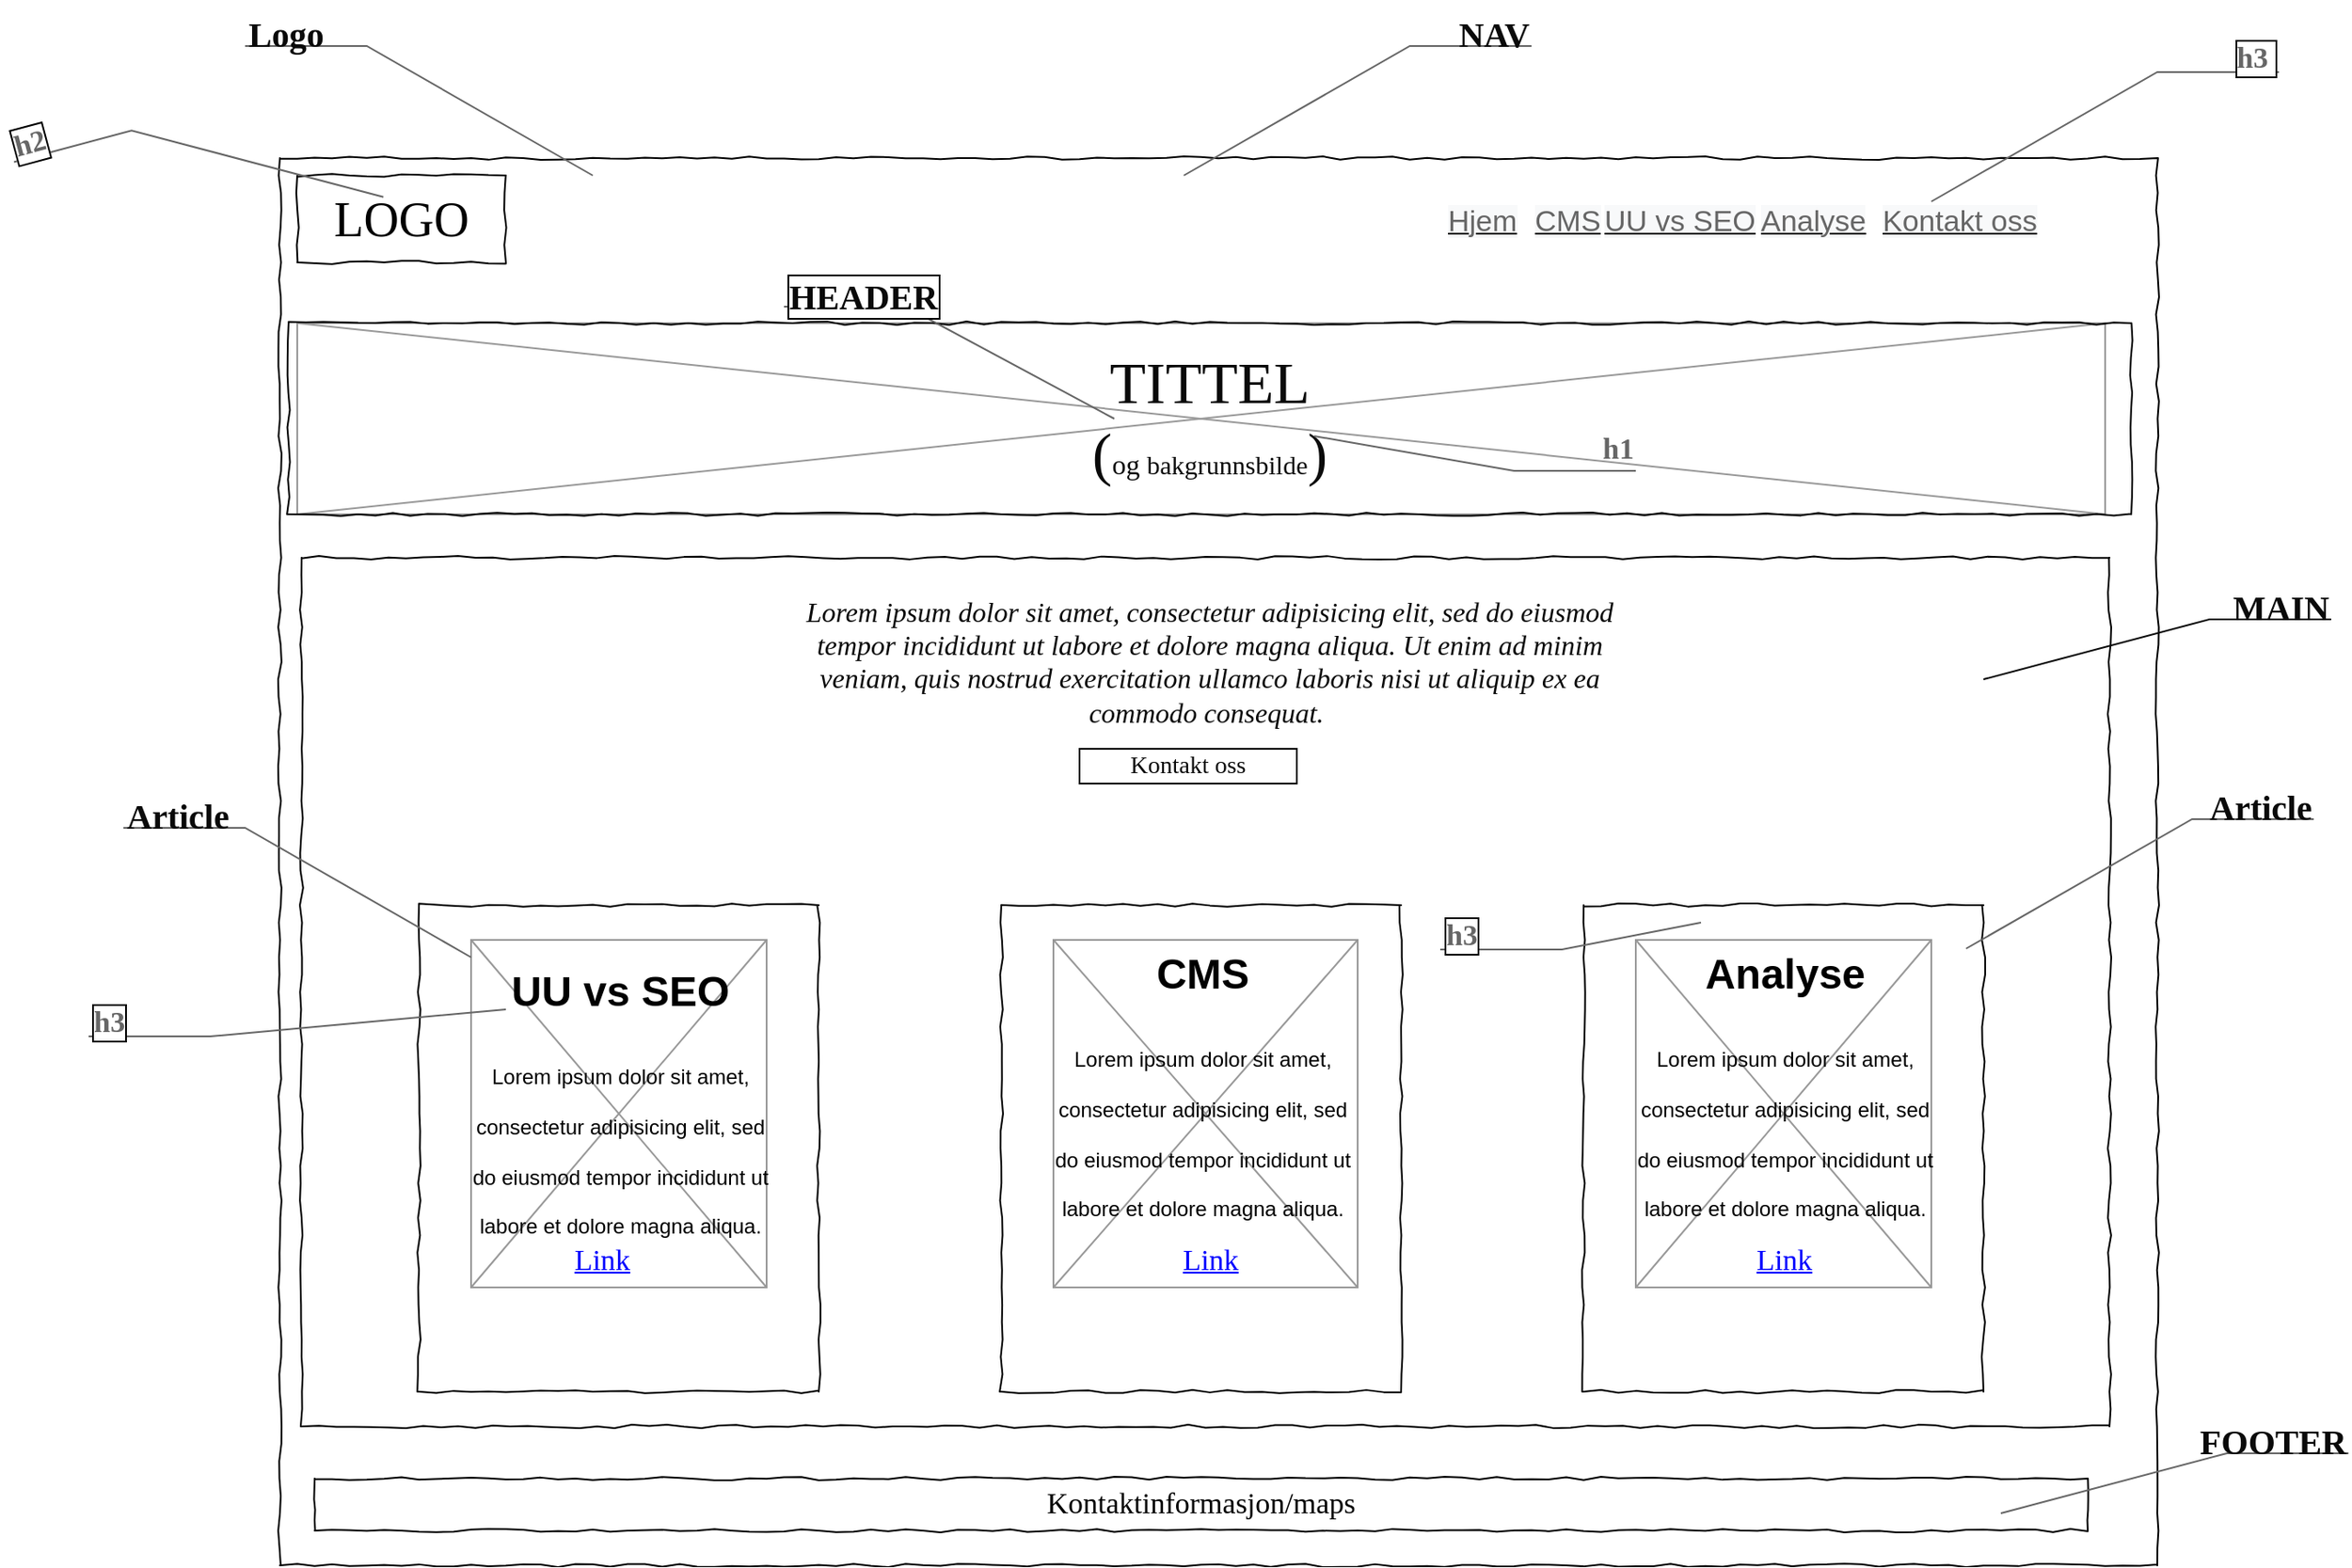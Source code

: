 <mxfile version="20.3.7" type="github">
  <diagram name="Page-1" id="03018318-947c-dd8e-b7a3-06fadd420f32">
    <mxGraphModel dx="2683" dy="1754" grid="1" gridSize="10" guides="1" tooltips="1" connect="1" arrows="1" fold="1" page="1" pageScale="1" pageWidth="1100" pageHeight="850" background="none" math="0" shadow="0">
      <root>
        <mxCell id="0" />
        <mxCell id="1" parent="0" />
        <mxCell id="en6F7Ufg05P-uTRN20QV-46" value="" style="verticalLabelPosition=bottom;shadow=0;dashed=0;align=center;html=1;verticalAlign=top;strokeWidth=1;shape=mxgraph.mockup.graphics.simpleIcon;strokeColor=#999999;fontSize=34;fontColor=#0A0A0A;" parent="1" vertex="1">
          <mxGeometry x="130" y="480" width="170" height="200" as="geometry" />
        </mxCell>
        <mxCell id="en6F7Ufg05P-uTRN20QV-45" value="" style="verticalLabelPosition=bottom;shadow=0;dashed=0;align=center;html=1;verticalAlign=top;strokeWidth=1;shape=mxgraph.mockup.graphics.simpleIcon;strokeColor=#999999;fontSize=34;fontColor=#0A0A0A;" parent="1" vertex="1">
          <mxGeometry x="800" y="480" width="170" height="200" as="geometry" />
        </mxCell>
        <mxCell id="en6F7Ufg05P-uTRN20QV-44" value="" style="verticalLabelPosition=bottom;shadow=0;dashed=0;align=center;html=1;verticalAlign=top;strokeWidth=1;shape=mxgraph.mockup.graphics.simpleIcon;strokeColor=#999999;fontSize=34;fontColor=#0A0A0A;" parent="1" vertex="1">
          <mxGeometry x="465" y="480" width="175" height="200" as="geometry" />
        </mxCell>
        <mxCell id="en6F7Ufg05P-uTRN20QV-43" value="" style="verticalLabelPosition=bottom;shadow=0;dashed=0;align=center;html=1;verticalAlign=top;strokeWidth=1;shape=mxgraph.mockup.graphics.simpleIcon;strokeColor=#999999;fontSize=34;fontColor=#0A0A0A;" parent="1" vertex="1">
          <mxGeometry x="30" y="125" width="1040" height="110" as="geometry" />
        </mxCell>
        <mxCell id="677b7b8949515195-1" value="" style="whiteSpace=wrap;html=1;rounded=0;shadow=0;labelBackgroundColor=none;strokeColor=#000000;strokeWidth=1;fillColor=none;fontFamily=Verdana;fontSize=12;fontColor=#000000;align=center;comic=1;" parent="1" vertex="1">
          <mxGeometry x="20" y="30" width="1080" height="810" as="geometry" />
        </mxCell>
        <mxCell id="677b7b8949515195-2" value="LOGO" style="whiteSpace=wrap;html=1;rounded=0;shadow=0;labelBackgroundColor=none;strokeWidth=1;fontFamily=Verdana;fontSize=28;align=center;comic=1;" parent="1" vertex="1">
          <mxGeometry x="30" y="40" width="120" height="50" as="geometry" />
        </mxCell>
        <mxCell id="677b7b8949515195-10" value="&lt;font style=&quot;font-size: 34px;&quot; color=&quot;#0a0a0a&quot;&gt;TITTEL&lt;br&gt;(&lt;/font&gt;&lt;font style=&quot;font-size: 16px;&quot; color=&quot;#0a0a0a&quot;&gt;og &lt;/font&gt;&lt;font style=&quot;font-size: 15px;&quot; color=&quot;#0a0a0a&quot;&gt;bakgrunnsbilde&lt;/font&gt;&lt;font style=&quot;font-size: 34px;&quot; color=&quot;#0a0a0a&quot;&gt;)&lt;br&gt;&lt;/font&gt;" style="whiteSpace=wrap;html=1;rounded=0;shadow=0;labelBackgroundColor=none;strokeWidth=1;fillColor=none;fontFamily=Verdana;fontSize=12;align=center;comic=1;" parent="1" vertex="1">
          <mxGeometry x="25" y="125" width="1060" height="110" as="geometry" />
        </mxCell>
        <mxCell id="en6F7Ufg05P-uTRN20QV-2" value="&lt;span style=&quot;font-size: 17px;&quot;&gt;Kontaktinformasjon/maps&lt;/span&gt;" style="whiteSpace=wrap;html=1;rounded=0;shadow=0;labelBackgroundColor=none;strokeWidth=1;fillColor=none;fontFamily=Verdana;fontSize=12;align=center;comic=1;" parent="1" vertex="1">
          <mxGeometry x="40" y="790" width="1020" height="30" as="geometry" />
        </mxCell>
        <mxCell id="en6F7Ufg05P-uTRN20QV-4" value="" style="whiteSpace=wrap;html=1;rounded=0;shadow=0;labelBackgroundColor=none;strokeWidth=1;fillColor=none;fontFamily=Verdana;fontSize=12;align=center;comic=1;" parent="1" vertex="1">
          <mxGeometry x="32.5" y="260" width="1040" height="500" as="geometry" />
        </mxCell>
        <mxCell id="677b7b8949515195-26" value="" style="whiteSpace=wrap;html=1;rounded=0;shadow=0;labelBackgroundColor=none;strokeWidth=1;fillColor=none;fontFamily=Verdana;fontSize=12;align=center;comic=1;" parent="1" vertex="1">
          <mxGeometry x="435" y="460" width="230" height="280" as="geometry" />
        </mxCell>
        <mxCell id="677b7b8949515195-15" value="&lt;div style=&quot;text-align: justify&quot;&gt;&lt;br&gt;&lt;/div&gt;" style="whiteSpace=wrap;html=1;rounded=0;shadow=0;labelBackgroundColor=none;strokeWidth=1;fillColor=none;fontFamily=Verdana;fontSize=12;align=center;verticalAlign=top;spacing=10;comic=1;" parent="1" vertex="1">
          <mxGeometry x="100" y="460" width="230" height="280" as="geometry" />
        </mxCell>
        <mxCell id="677b7b8949515195-25" value="" style="whiteSpace=wrap;html=1;rounded=0;shadow=0;labelBackgroundColor=none;strokeWidth=1;fillColor=none;fontFamily=Verdana;fontSize=12;align=center;comic=1;" parent="1" vertex="1">
          <mxGeometry x="770" y="460" width="230" height="280" as="geometry" />
        </mxCell>
        <mxCell id="en6F7Ufg05P-uTRN20QV-5" value="&lt;font face=&quot;Verdana&quot; color=&quot;#0a0a0a&quot; style=&quot;font-size: 20px;&quot;&gt;&lt;b&gt;Article&lt;/b&gt;&lt;/font&gt;" style="strokeWidth=1;shadow=0;dashed=0;align=center;html=1;shape=mxgraph.mockup.text.callout;linkText=;textSize=17;textColor=#666666;callDir=NW;callStyle=line;fontSize=17;fontColor=#666666;align=left;verticalAlign=top;strokeColor=#666666;" parent="1" vertex="1">
          <mxGeometry x="-70" y="390" width="200" height="100" as="geometry" />
        </mxCell>
        <mxCell id="en6F7Ufg05P-uTRN20QV-9" value="&lt;h1 style=&quot;text-align: center;&quot;&gt;&lt;span style=&quot;background-color: initial;&quot;&gt;UU vs SEO&lt;/span&gt;&lt;/h1&gt;&lt;h1 style=&quot;text-align: center;&quot;&gt;&lt;span style=&quot;background-color: initial; font-size: 12px; font-weight: normal;&quot;&gt;Lorem ipsum dolor sit amet, consectetur adipisicing elit, sed do eiusmod tempor incididunt ut labore et dolore magna aliqua.&lt;/span&gt;&lt;br&gt;&lt;/h1&gt;" style="text;html=1;strokeColor=none;fillColor=none;spacing=5;spacingTop=-20;whiteSpace=wrap;overflow=hidden;rounded=0;" parent="1" vertex="1">
          <mxGeometry x="120" y="490" width="190" height="240" as="geometry" />
        </mxCell>
        <mxCell id="en6F7Ufg05P-uTRN20QV-11" value="&lt;h1 style=&quot;text-align: center;&quot;&gt;&lt;span style=&quot;background-color: initial;&quot;&gt;CMS&lt;/span&gt;&lt;/h1&gt;&lt;h1 style=&quot;text-align: center;&quot;&gt;&lt;span style=&quot;background-color: initial; font-size: 12px; font-weight: normal;&quot;&gt;Lorem ipsum dolor sit amet, consectetur adipisicing elit, sed do eiusmod tempor incididunt ut labore et dolore magna aliqua.&lt;/span&gt;&lt;br&gt;&lt;/h1&gt;" style="text;html=1;strokeColor=none;fillColor=none;spacing=5;spacingTop=-20;whiteSpace=wrap;overflow=hidden;rounded=0;" parent="1" vertex="1">
          <mxGeometry x="455" y="480" width="190" height="240" as="geometry" />
        </mxCell>
        <mxCell id="en6F7Ufg05P-uTRN20QV-12" value="&lt;h1 style=&quot;text-align: center;&quot;&gt;&lt;span style=&quot;background-color: initial;&quot;&gt;Analyse&lt;/span&gt;&lt;/h1&gt;&lt;h1 style=&quot;text-align: center;&quot;&gt;&lt;span style=&quot;background-color: initial; font-size: 12px; font-weight: normal;&quot;&gt;Lorem ipsum dolor sit amet, consectetur adipisicing elit, sed do eiusmod tempor incididunt ut labore et dolore magna aliqua.&lt;/span&gt;&lt;br&gt;&lt;/h1&gt;" style="text;html=1;strokeColor=none;fillColor=none;spacing=5;spacingTop=-20;whiteSpace=wrap;overflow=hidden;rounded=0;" parent="1" vertex="1">
          <mxGeometry x="790" y="480" width="190" height="240" as="geometry" />
        </mxCell>
        <mxCell id="en6F7Ufg05P-uTRN20QV-33" value="&lt;font face=&quot;Verdana&quot; color=&quot;#0a0a0a&quot; size=&quot;1&quot; style=&quot;&quot;&gt;&lt;b style=&quot;font-size: 20px;&quot;&gt;NAV&lt;/b&gt;&lt;/font&gt;" style="strokeWidth=1;shadow=0;dashed=0;align=center;html=1;shape=mxgraph.mockup.text.callout;linkText=;textSize=17;textColor=#666666;callDir=NE;callStyle=line;fontSize=17;fontColor=#666666;align=right;verticalAlign=top;strokeColor=#666666;" parent="1" vertex="1">
          <mxGeometry x="540" y="-60" width="200" height="100" as="geometry" />
        </mxCell>
        <mxCell id="en6F7Ufg05P-uTRN20QV-34" value="&lt;b&gt;&lt;font color=&quot;#0a0a0a&quot; face=&quot;Verdana&quot; style=&quot;font-size: 20px;&quot;&gt;Logo&lt;/font&gt;&lt;/b&gt;" style="strokeWidth=1;shadow=0;dashed=0;align=center;html=1;shape=mxgraph.mockup.text.callout;linkText=;textSize=17;textColor=#666666;callDir=NW;callStyle=line;fontSize=17;fontColor=#666666;align=left;verticalAlign=top;strokeColor=#666666;" parent="1" vertex="1">
          <mxGeometry y="-60" width="200" height="100" as="geometry" />
        </mxCell>
        <mxCell id="en6F7Ufg05P-uTRN20QV-75" value="&lt;b&gt;&lt;font face=&quot;Verdana&quot;&gt;h1&lt;/font&gt;&lt;/b&gt;" style="strokeWidth=1;shadow=0;dashed=0;align=center;html=1;shape=mxgraph.mockup.text.callout;linkText=;textSize=17;textColor=#666666;callDir=SE;callStyle=line;fontSize=17;fontColor=#666666;align=right;verticalAlign=bottom;strokeColor=#666666;" parent="1" vertex="1">
          <mxGeometry x="615" y="190" width="185" height="20" as="geometry" />
        </mxCell>
        <mxCell id="en6F7Ufg05P-uTRN20QV-89" value="&lt;b&gt;&lt;font face=&quot;Verdana&quot;&gt;h2&lt;/font&gt;&lt;/b&gt;" style="strokeWidth=1;shadow=0;dashed=0;align=center;html=1;shape=mxgraph.mockup.text.callout;linkText=;textSize=17;textColor=#666666;callDir=NW;callStyle=line;fontSize=17;fontColor=#666666;align=left;verticalAlign=top;strokeColor=#666666;labelBackgroundColor=default;labelBorderColor=default;rotation=-15;" parent="1" vertex="1">
          <mxGeometry x="-130" y="-20" width="200" height="100" as="geometry" />
        </mxCell>
        <mxCell id="en6F7Ufg05P-uTRN20QV-91" value="&lt;font color=&quot;#0a0a0a&quot; style=&quot;font-size: 20px;&quot;&gt;&lt;b style=&quot;&quot;&gt;HEADER&lt;/b&gt;&lt;/font&gt;" style="strokeWidth=1;shadow=0;dashed=0;align=center;html=1;shape=mxgraph.mockup.text.callout;linkText=;textSize=17;textColor=#666666;callDir=NW;callStyle=line;fontSize=17;fontColor=#666666;align=left;verticalAlign=top;strokeColor=#666666;labelBackgroundColor=default;labelBorderColor=default;fontFamily=Verdana;" parent="1" vertex="1">
          <mxGeometry x="310" y="90" width="190" height="90" as="geometry" />
        </mxCell>
        <mxCell id="en6F7Ufg05P-uTRN20QV-92" value="&lt;b&gt;h3&lt;/b&gt;" style="strokeWidth=1;shadow=0;dashed=0;align=center;html=1;shape=mxgraph.mockup.text.callout;linkText=;textSize=17;textColor=#666666;callDir=NW;callStyle=line;fontSize=17;fontColor=#666666;align=left;verticalAlign=top;strokeColor=#666666;labelBackgroundColor=default;labelBorderColor=default;fontFamily=Verdana;" parent="1" vertex="1">
          <mxGeometry x="-90" y="510" width="240" height="10" as="geometry" />
        </mxCell>
        <mxCell id="en6F7Ufg05P-uTRN20QV-96" value="&lt;b&gt;h3&lt;/b&gt;" style="strokeWidth=1;shadow=0;dashed=0;align=center;html=1;shape=mxgraph.mockup.text.callout;linkText=;textSize=17;textColor=#666666;callDir=NW;callStyle=line;fontSize=17;fontColor=#666666;align=left;verticalAlign=top;strokeColor=#666666;labelBackgroundColor=default;labelBorderColor=default;fontFamily=Verdana;" parent="1" vertex="1">
          <mxGeometry x="687.5" y="460" width="150" height="10" as="geometry" />
        </mxCell>
        <mxCell id="6DZIsmZMGNLHSjSYDAZW-1" value="&lt;b&gt;h3&amp;nbsp;&lt;/b&gt;" style="strokeWidth=1;shadow=0;dashed=0;align=center;html=1;shape=mxgraph.mockup.text.callout;linkText=;textSize=17;textColor=#666666;callDir=NE;callStyle=line;fontSize=17;fontColor=#666666;align=right;verticalAlign=top;strokeColor=#666666;labelBackgroundColor=default;labelBorderColor=default;fontFamily=Verdana;" parent="1" vertex="1">
          <mxGeometry x="970" y="-45" width="200" height="100" as="geometry" />
        </mxCell>
        <mxCell id="6DZIsmZMGNLHSjSYDAZW-2" value="&lt;b&gt;&lt;font color=&quot;#0a0a0a&quot; style=&quot;font-size: 20px;&quot; face=&quot;Verdana&quot;&gt;MAIN&lt;/font&gt;&lt;/b&gt;" style="strokeWidth=1;shadow=0;dashed=0;align=center;html=1;shape=mxgraph.mockup.text.callout;linkText=;textSize=17;textColor=#666666;callDir=NE;callStyle=line;fontSize=17;fontColor=#666666;align=right;verticalAlign=top;strokeColor=#0A0A0A;" parent="1" vertex="1">
          <mxGeometry x="1000" y="270" width="200" height="60" as="geometry" />
        </mxCell>
        <mxCell id="6DZIsmZMGNLHSjSYDAZW-5" value="&lt;font color=&quot;#0a0a0a&quot; style=&quot;font-size: 20px;&quot;&gt;&lt;b&gt;FOOTER&lt;/b&gt;&lt;/font&gt;" style="strokeWidth=1;shadow=0;dashed=0;align=center;html=1;shape=mxgraph.mockup.text.callout;linkText=;textSize=17;textColor=#666666;callDir=NE;callStyle=line;fontSize=17;fontColor=#666666;align=right;verticalAlign=top;strokeColor=#666666;fontFamily=Verdana;" parent="1" vertex="1">
          <mxGeometry x="1010" y="750" width="200" height="60" as="geometry" />
        </mxCell>
        <mxCell id="N_Fq8xxnLoXcReT2bSDC-5" value="&lt;b&gt;&lt;font face=&quot;Verdana&quot; style=&quot;font-size: 20px;&quot; color=&quot;#0a0a0a&quot;&gt;Article&lt;/font&gt;&lt;/b&gt;" style="strokeWidth=1;shadow=0;dashed=0;align=center;html=1;shape=mxgraph.mockup.text.callout;linkText=;textSize=17;textColor=#666666;callDir=NE;callStyle=line;fontSize=17;fontColor=#666666;align=right;verticalAlign=top;strokeColor=#666666;" parent="1" vertex="1">
          <mxGeometry x="990" y="385" width="200" height="100" as="geometry" />
        </mxCell>
        <mxCell id="N_Fq8xxnLoXcReT2bSDC-7" value="&lt;font face=&quot;Times New Roman&quot; data-font-src=&quot;https://fonts.googleapis.com/css?family=Josephine+Sans&quot; size=&quot;1&quot; style=&quot;&quot;&gt;&lt;span style=&quot;font-size: 16px;&quot;&gt;&lt;i&gt;Lorem ipsum dolor sit amet, consectetur adipisicing elit, sed do eiusmod tempor incididunt ut labore et dolore magna aliqua. Ut enim ad minim veniam, quis nostrud exercitation ullamco laboris nisi ut aliquip ex ea commodo consequat.&amp;nbsp;&lt;/i&gt;&lt;/span&gt;&lt;/font&gt;" style="text;spacingTop=-5;whiteSpace=wrap;html=1;align=center;fontSize=12;fontFamily=Helvetica;fillColor=none;strokeColor=none;fontColor=#0A0A0A;" parent="1" vertex="1">
          <mxGeometry x="320" y="280" width="470" height="150" as="geometry" />
        </mxCell>
        <mxCell id="N_Fq8xxnLoXcReT2bSDC-8" value="Kontakt oss" style="rounded=0;whiteSpace=wrap;html=1;strokeColor=#0A0A0A;fontFamily=Times New Roman;fontSize=14;fontColor=#0A0A0A;" parent="1" vertex="1">
          <mxGeometry x="480" y="370" width="125" height="20" as="geometry" />
        </mxCell>
        <mxCell id="w4bBEmWwiWPHxFd0khcd-1" value="&lt;span style=&quot;color: rgb(102, 102, 102); font-family: Helvetica; font-size: 17px; font-style: normal; font-variant-ligatures: normal; font-variant-caps: normal; font-weight: 400; letter-spacing: normal; orphans: 2; text-align: left; text-indent: 0px; text-transform: none; widows: 2; word-spacing: 0px; -webkit-text-stroke-width: 0px; background-color: rgb(248, 249, 250); float: none; display: inline !important;&quot;&gt;Hjem&lt;/span&gt;" style="text;whiteSpace=wrap;html=1;fontStyle=4" vertex="1" parent="1">
          <mxGeometry x="690" y="50" width="70" height="40" as="geometry" />
        </mxCell>
        <mxCell id="w4bBEmWwiWPHxFd0khcd-2" value="&lt;span style=&quot;color: rgb(102, 102, 102); font-family: Helvetica; font-size: 17px; font-style: normal; font-variant-ligatures: normal; font-variant-caps: normal; font-weight: 400; letter-spacing: normal; orphans: 2; text-align: left; text-indent: 0px; text-transform: none; widows: 2; word-spacing: 0px; -webkit-text-stroke-width: 0px; background-color: rgb(248, 249, 250); float: none; display: inline !important;&quot;&gt;&lt;span&gt;CMS&lt;/span&gt;&lt;/span&gt;" style="text;whiteSpace=wrap;html=1;fontStyle=4" vertex="1" parent="1">
          <mxGeometry x="740" y="50" width="70" height="40" as="geometry" />
        </mxCell>
        <mxCell id="w4bBEmWwiWPHxFd0khcd-3" value="&lt;span style=&quot;color: rgb(102, 102, 102); font-family: Helvetica; font-size: 17px; font-style: normal; font-variant-ligatures: normal; font-variant-caps: normal; font-weight: 400; letter-spacing: normal; orphans: 2; text-align: left; text-indent: 0px; text-transform: none; widows: 2; word-spacing: 0px; -webkit-text-stroke-width: 0px; background-color: rgb(248, 249, 250); float: none; display: inline !important;&quot;&gt;&lt;span&gt;UU vs SEO&lt;/span&gt;&lt;/span&gt;" style="text;whiteSpace=wrap;html=1;fontStyle=4" vertex="1" parent="1">
          <mxGeometry x="780" y="50" width="120" height="40" as="geometry" />
        </mxCell>
        <mxCell id="w4bBEmWwiWPHxFd0khcd-4" value="&lt;span style=&quot;color: rgb(102, 102, 102); font-family: Helvetica; font-size: 17px; font-style: normal; font-variant-ligatures: normal; font-variant-caps: normal; font-weight: 400; letter-spacing: normal; orphans: 2; text-align: left; text-indent: 0px; text-transform: none; widows: 2; word-spacing: 0px; -webkit-text-stroke-width: 0px; background-color: rgb(248, 249, 250); float: none; display: inline !important;&quot;&gt;Analyse&lt;/span&gt;" style="text;whiteSpace=wrap;html=1;fontStyle=4" vertex="1" parent="1">
          <mxGeometry x="870" y="50" width="90" height="40" as="geometry" />
        </mxCell>
        <mxCell id="w4bBEmWwiWPHxFd0khcd-5" value="&lt;span style=&quot;color: rgb(102, 102, 102); font-family: Helvetica; font-size: 17px; font-style: normal; font-variant-ligatures: normal; font-variant-caps: normal; font-weight: 400; letter-spacing: normal; orphans: 2; text-align: left; text-indent: 0px; text-transform: none; widows: 2; word-spacing: 0px; -webkit-text-stroke-width: 0px; background-color: rgb(248, 249, 250); float: none; display: inline !important;&quot;&gt;Kontakt oss&lt;/span&gt;" style="text;whiteSpace=wrap;html=1;fontStyle=4" vertex="1" parent="1">
          <mxGeometry x="940" y="50" width="120" height="40" as="geometry" />
        </mxCell>
        <mxCell id="w4bBEmWwiWPHxFd0khcd-7" value="Link" style="shape=rectangle;strokeColor=none;fillColor=none;linkText=;fontSize=17;fontColor=#0000ff;fontStyle=4;html=1;align=center;fontFamily=Times New Roman;" vertex="1" parent="1">
          <mxGeometry x="130" y="650" width="150" height="30" as="geometry" />
        </mxCell>
        <mxCell id="w4bBEmWwiWPHxFd0khcd-8" value="Link" style="shape=rectangle;strokeColor=none;fillColor=none;linkText=;fontSize=17;fontColor=#0000ff;fontStyle=4;html=1;align=center;fontFamily=Times New Roman;" vertex="1" parent="1">
          <mxGeometry x="480" y="650" width="150" height="30" as="geometry" />
        </mxCell>
        <mxCell id="w4bBEmWwiWPHxFd0khcd-9" value="Link" style="shape=rectangle;strokeColor=none;fillColor=none;linkText=;fontSize=17;fontColor=#0000ff;fontStyle=4;html=1;align=center;fontFamily=Times New Roman;" vertex="1" parent="1">
          <mxGeometry x="810" y="650" width="150" height="30" as="geometry" />
        </mxCell>
      </root>
    </mxGraphModel>
  </diagram>
</mxfile>
